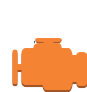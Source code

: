 <?xml version="1.0" encoding="UTF-8"?>
<dia:diagram xmlns:dia="http://www.lysator.liu.se/~alla/dia/">
  <dia:layer name="Fondo" visible="true" active="true">
    <dia:group>
      <dia:object type="Standard - Beziergon" version="0" id="O0">
        <dia:attribute name="obj_pos">
          <dia:point val="4.106,2.083"/>
        </dia:attribute>
        <dia:attribute name="obj_bb">
          <dia:rectangle val="0.6,1.322;4.3,3.933"/>
        </dia:attribute>
        <dia:attribute name="bez_points">
          <dia:point val="4.106,2.083"/>
          <dia:point val="3.971,2.083"/>
          <dia:point val="4.106,2.083"/>
          <dia:point val="3.971,2.083"/>
          <dia:point val="3.87,2.083"/>
          <dia:point val="3.788,2.139"/>
          <dia:point val="3.778,2.233"/>
          <dia:point val="3.555,2.233"/>
          <dia:point val="3.778,2.233"/>
          <dia:point val="3.555,2.233"/>
          <dia:point val="3.531,2.044"/>
          <dia:point val="3.457,1.883"/>
          <dia:point val="3.37,1.883"/>
          <dia:point val="3.312,1.883"/>
          <dia:point val="3.37,1.883"/>
          <dia:point val="3.312,1.883"/>
          <dia:point val="3,1.883"/>
          <dia:point val="3.312,1.883"/>
          <dia:point val="3,1.883"/>
          <dia:point val="3,1.822"/>
          <dia:point val="3,1.883"/>
          <dia:point val="3,1.822"/>
          <dia:point val="3,1.715"/>
          <dia:point val="2.954,1.633"/>
          <dia:point val="2.847,1.633"/>
          <dia:point val="2.6,1.633"/>
          <dia:point val="2.847,1.633"/>
          <dia:point val="2.6,1.633"/>
          <dia:point val="2.6,1.483"/>
          <dia:point val="2.6,1.633"/>
          <dia:point val="2.6,1.483"/>
          <dia:point val="2.901,1.483"/>
          <dia:point val="2.6,1.483"/>
          <dia:point val="2.901,1.483"/>
          <dia:point val="2.935,1.483"/>
          <dia:point val="3,1.434"/>
          <dia:point val="3,1.399"/>
          <dia:point val="3,1.339"/>
          <dia:point val="3,1.399"/>
          <dia:point val="3,1.339"/>
          <dia:point val="3,1.305"/>
          <dia:point val="2.935,1.333"/>
          <dia:point val="2.901,1.333"/>
          <dia:point val="1.826,1.333"/>
          <dia:point val="2.901,1.333"/>
          <dia:point val="1.826,1.333"/>
          <dia:point val="1.791,1.333"/>
          <dia:point val="1.75,1.305"/>
          <dia:point val="1.75,1.339"/>
          <dia:point val="1.75,1.399"/>
          <dia:point val="1.75,1.339"/>
          <dia:point val="1.75,1.399"/>
          <dia:point val="1.75,1.434"/>
          <dia:point val="1.791,1.483"/>
          <dia:point val="1.826,1.483"/>
          <dia:point val="2.15,1.483"/>
          <dia:point val="1.826,1.483"/>
          <dia:point val="2.15,1.483"/>
          <dia:point val="2.15,1.633"/>
          <dia:point val="2.15,1.483"/>
          <dia:point val="2.15,1.633"/>
          <dia:point val="1.879,1.633"/>
          <dia:point val="2.15,1.633"/>
          <dia:point val="1.879,1.633"/>
          <dia:point val="1.772,1.633"/>
          <dia:point val="1.65,1.715"/>
          <dia:point val="1.65,1.822"/>
          <dia:point val="1.65,1.883"/>
          <dia:point val="1.65,1.822"/>
          <dia:point val="1.65,1.883"/>
          <dia:point val="1.24,1.883"/>
          <dia:point val="1.65,1.883"/>
          <dia:point val="1.24,1.883"/>
          <dia:point val="1.133,1.883"/>
          <dia:point val="1.05,1.986"/>
          <dia:point val="1.05,2.093"/>
          <dia:point val="1.05,2.683"/>
          <dia:point val="1.05,2.093"/>
          <dia:point val="1.05,2.683"/>
          <dia:point val="0.8,2.683"/>
          <dia:point val="1.05,2.683"/>
          <dia:point val="0.8,2.683"/>
          <dia:point val="0.8,2.025"/>
          <dia:point val="0.8,2.683"/>
          <dia:point val="0.8,2.025"/>
          <dia:point val="0.8,1.988"/>
          <dia:point val="0.748,1.958"/>
          <dia:point val="0.7,1.958"/>
          <dia:point val="0.652,1.958"/>
          <dia:point val="0.6,1.988"/>
          <dia:point val="0.6,2.025"/>
          <dia:point val="0.6,3.575"/>
          <dia:point val="0.6,2.025"/>
          <dia:point val="0.6,3.575"/>
          <dia:point val="0.6,3.612"/>
          <dia:point val="0.652,3.642"/>
          <dia:point val="0.7,3.642"/>
          <dia:point val="0.748,3.642"/>
          <dia:point val="0.8,3.612"/>
          <dia:point val="0.8,3.575"/>
          <dia:point val="0.8,2.933"/>
          <dia:point val="0.8,3.575"/>
          <dia:point val="0.8,2.933"/>
          <dia:point val="1.05,2.933"/>
          <dia:point val="0.8,2.933"/>
          <dia:point val="1.05,2.933"/>
          <dia:point val="1.05,3.488"/>
          <dia:point val="1.05,2.933"/>
          <dia:point val="1.05,3.488"/>
          <dia:point val="1.05,3.595"/>
          <dia:point val="1.133,3.683"/>
          <dia:point val="1.24,3.683"/>
          <dia:point val="2.098,3.683"/>
          <dia:point val="1.24,3.683"/>
          <dia:point val="2.098,3.683"/>
          <dia:point val="2.131,3.833"/>
          <dia:point val="2.194,3.933"/>
          <dia:point val="2.266,3.933"/>
          <dia:point val="3.37,3.933"/>
          <dia:point val="2.266,3.933"/>
          <dia:point val="3.37,3.933"/>
          <dia:point val="3.465,3.933"/>
          <dia:point val="3.544,3.733"/>
          <dia:point val="3.561,3.533"/>
          <dia:point val="3.8,3.533"/>
          <dia:point val="3.561,3.533"/>
          <dia:point val="3.8,3.533"/>
          <dia:point val="3.8,3.565"/>
          <dia:point val="3.8,3.533"/>
          <dia:point val="3.8,3.565"/>
          <dia:point val="3.8,3.672"/>
          <dia:point val="3.864,3.733"/>
          <dia:point val="3.971,3.733"/>
          <dia:point val="4.106,3.733"/>
          <dia:point val="3.971,3.733"/>
          <dia:point val="4.106,3.733"/>
          <dia:point val="4.213,3.733"/>
          <dia:point val="4.3,3.672"/>
          <dia:point val="4.3,3.565"/>
          <dia:point val="4.3,2.267"/>
          <dia:point val="4.3,3.565"/>
          <dia:point val="4.3,2.267"/>
          <dia:point val="4.3,2.16"/>
          <dia:point val="4.213,2.083"/>
        </dia:attribute>
        <dia:attribute name="corner_types">
          <dia:enum val="-1548163272"/>
          <dia:enum val="0"/>
          <dia:enum val="0"/>
          <dia:enum val="0"/>
          <dia:enum val="0"/>
          <dia:enum val="0"/>
          <dia:enum val="0"/>
          <dia:enum val="0"/>
          <dia:enum val="0"/>
          <dia:enum val="0"/>
          <dia:enum val="0"/>
          <dia:enum val="0"/>
          <dia:enum val="0"/>
          <dia:enum val="0"/>
          <dia:enum val="0"/>
          <dia:enum val="0"/>
          <dia:enum val="0"/>
          <dia:enum val="0"/>
          <dia:enum val="0"/>
          <dia:enum val="0"/>
          <dia:enum val="0"/>
          <dia:enum val="0"/>
          <dia:enum val="0"/>
          <dia:enum val="0"/>
          <dia:enum val="0"/>
          <dia:enum val="0"/>
          <dia:enum val="0"/>
          <dia:enum val="0"/>
          <dia:enum val="0"/>
          <dia:enum val="0"/>
          <dia:enum val="0"/>
          <dia:enum val="0"/>
          <dia:enum val="0"/>
          <dia:enum val="0"/>
          <dia:enum val="0"/>
          <dia:enum val="0"/>
          <dia:enum val="0"/>
          <dia:enum val="0"/>
          <dia:enum val="0"/>
          <dia:enum val="0"/>
          <dia:enum val="0"/>
          <dia:enum val="0"/>
          <dia:enum val="0"/>
          <dia:enum val="0"/>
          <dia:enum val="0"/>
          <dia:enum val="0"/>
          <dia:enum val="0"/>
          <dia:enum val="0"/>
          <dia:enum val="0"/>
        </dia:attribute>
        <dia:attribute name="line_color">
          <dia:color val="#9d5125"/>
        </dia:attribute>
        <dia:attribute name="line_width">
          <dia:real val="0"/>
        </dia:attribute>
        <dia:attribute name="inner_color">
          <dia:color val="#9d5125"/>
        </dia:attribute>
        <dia:attribute name="show_background">
          <dia:boolean val="true"/>
        </dia:attribute>
      </dia:object>
      <dia:object type="Standard - Beziergon" version="0" id="O1">
        <dia:attribute name="obj_pos">
          <dia:point val="4.106,1.983"/>
        </dia:attribute>
        <dia:attribute name="obj_bb">
          <dia:rectangle val="0.6,1.283;4.3,3.833"/>
        </dia:attribute>
        <dia:attribute name="bez_points">
          <dia:point val="4.106,1.983"/>
          <dia:point val="3.971,1.983"/>
          <dia:point val="4.106,1.983"/>
          <dia:point val="3.971,1.983"/>
          <dia:point val="3.87,1.983"/>
          <dia:point val="3.788,2.039"/>
          <dia:point val="3.778,2.133"/>
          <dia:point val="3.555,2.133"/>
          <dia:point val="3.778,2.133"/>
          <dia:point val="3.555,2.133"/>
          <dia:point val="3.531,1.944"/>
          <dia:point val="3.457,1.783"/>
          <dia:point val="3.37,1.783"/>
          <dia:point val="3.312,1.783"/>
          <dia:point val="3.37,1.783"/>
          <dia:point val="3.312,1.783"/>
          <dia:point val="3,1.783"/>
          <dia:point val="3.312,1.783"/>
          <dia:point val="3,1.783"/>
          <dia:point val="3,1.722"/>
          <dia:point val="3,1.783"/>
          <dia:point val="3,1.722"/>
          <dia:point val="3,1.615"/>
          <dia:point val="2.954,1.533"/>
          <dia:point val="2.847,1.533"/>
          <dia:point val="2.6,1.533"/>
          <dia:point val="2.847,1.533"/>
          <dia:point val="2.6,1.533"/>
          <dia:point val="2.6,1.433"/>
          <dia:point val="2.6,1.533"/>
          <dia:point val="2.6,1.433"/>
          <dia:point val="2.901,1.433"/>
          <dia:point val="2.6,1.433"/>
          <dia:point val="2.901,1.433"/>
          <dia:point val="2.935,1.433"/>
          <dia:point val="3,1.384"/>
          <dia:point val="3,1.349"/>
          <dia:point val="3,1.339"/>
          <dia:point val="3,1.349"/>
          <dia:point val="3,1.339"/>
          <dia:point val="3,1.305"/>
          <dia:point val="2.935,1.283"/>
          <dia:point val="2.901,1.283"/>
          <dia:point val="1.826,1.283"/>
          <dia:point val="2.901,1.283"/>
          <dia:point val="1.826,1.283"/>
          <dia:point val="1.791,1.283"/>
          <dia:point val="1.75,1.305"/>
          <dia:point val="1.75,1.339"/>
          <dia:point val="1.75,1.349"/>
          <dia:point val="1.75,1.339"/>
          <dia:point val="1.75,1.349"/>
          <dia:point val="1.75,1.384"/>
          <dia:point val="1.791,1.433"/>
          <dia:point val="1.826,1.433"/>
          <dia:point val="2.15,1.433"/>
          <dia:point val="1.826,1.433"/>
          <dia:point val="2.15,1.433"/>
          <dia:point val="2.15,1.533"/>
          <dia:point val="2.15,1.433"/>
          <dia:point val="2.15,1.533"/>
          <dia:point val="1.879,1.533"/>
          <dia:point val="2.15,1.533"/>
          <dia:point val="1.879,1.533"/>
          <dia:point val="1.772,1.533"/>
          <dia:point val="1.65,1.615"/>
          <dia:point val="1.65,1.722"/>
          <dia:point val="1.65,1.783"/>
          <dia:point val="1.65,1.722"/>
          <dia:point val="1.65,1.783"/>
          <dia:point val="1.24,1.783"/>
          <dia:point val="1.65,1.783"/>
          <dia:point val="1.24,1.783"/>
          <dia:point val="1.133,1.783"/>
          <dia:point val="1.05,1.886"/>
          <dia:point val="1.05,1.993"/>
          <dia:point val="1.05,2.583"/>
          <dia:point val="1.05,1.993"/>
          <dia:point val="1.05,2.583"/>
          <dia:point val="0.8,2.583"/>
          <dia:point val="1.05,2.583"/>
          <dia:point val="0.8,2.583"/>
          <dia:point val="0.8,1.925"/>
          <dia:point val="0.8,2.583"/>
          <dia:point val="0.8,1.925"/>
          <dia:point val="0.8,1.888"/>
          <dia:point val="0.748,1.858"/>
          <dia:point val="0.7,1.858"/>
          <dia:point val="0.652,1.858"/>
          <dia:point val="0.6,1.888"/>
          <dia:point val="0.6,1.925"/>
          <dia:point val="0.6,3.475"/>
          <dia:point val="0.6,1.925"/>
          <dia:point val="0.6,3.475"/>
          <dia:point val="0.6,3.512"/>
          <dia:point val="0.652,3.542"/>
          <dia:point val="0.7,3.542"/>
          <dia:point val="0.748,3.542"/>
          <dia:point val="0.8,3.512"/>
          <dia:point val="0.8,3.475"/>
          <dia:point val="0.8,2.833"/>
          <dia:point val="0.8,3.475"/>
          <dia:point val="0.8,2.833"/>
          <dia:point val="1.05,2.833"/>
          <dia:point val="0.8,2.833"/>
          <dia:point val="1.05,2.833"/>
          <dia:point val="1.05,3.388"/>
          <dia:point val="1.05,2.833"/>
          <dia:point val="1.05,3.388"/>
          <dia:point val="1.05,3.495"/>
          <dia:point val="1.133,3.583"/>
          <dia:point val="1.24,3.583"/>
          <dia:point val="2.098,3.583"/>
          <dia:point val="1.24,3.583"/>
          <dia:point val="2.098,3.583"/>
          <dia:point val="2.131,3.733"/>
          <dia:point val="2.194,3.833"/>
          <dia:point val="2.266,3.833"/>
          <dia:point val="3.37,3.833"/>
          <dia:point val="2.266,3.833"/>
          <dia:point val="3.37,3.833"/>
          <dia:point val="3.465,3.833"/>
          <dia:point val="3.544,3.633"/>
          <dia:point val="3.561,3.433"/>
          <dia:point val="3.8,3.433"/>
          <dia:point val="3.561,3.433"/>
          <dia:point val="3.8,3.433"/>
          <dia:point val="3.8,3.465"/>
          <dia:point val="3.8,3.433"/>
          <dia:point val="3.8,3.465"/>
          <dia:point val="3.8,3.572"/>
          <dia:point val="3.864,3.633"/>
          <dia:point val="3.971,3.633"/>
          <dia:point val="4.106,3.633"/>
          <dia:point val="3.971,3.633"/>
          <dia:point val="4.106,3.633"/>
          <dia:point val="4.213,3.633"/>
          <dia:point val="4.3,3.572"/>
          <dia:point val="4.3,3.465"/>
          <dia:point val="4.3,2.167"/>
          <dia:point val="4.3,3.465"/>
          <dia:point val="4.3,2.167"/>
          <dia:point val="4.3,2.06"/>
          <dia:point val="4.213,1.983"/>
        </dia:attribute>
        <dia:attribute name="corner_types">
          <dia:enum val="-1548163272"/>
          <dia:enum val="0"/>
          <dia:enum val="0"/>
          <dia:enum val="0"/>
          <dia:enum val="0"/>
          <dia:enum val="0"/>
          <dia:enum val="0"/>
          <dia:enum val="0"/>
          <dia:enum val="0"/>
          <dia:enum val="0"/>
          <dia:enum val="0"/>
          <dia:enum val="0"/>
          <dia:enum val="0"/>
          <dia:enum val="0"/>
          <dia:enum val="0"/>
          <dia:enum val="0"/>
          <dia:enum val="0"/>
          <dia:enum val="0"/>
          <dia:enum val="0"/>
          <dia:enum val="0"/>
          <dia:enum val="0"/>
          <dia:enum val="0"/>
          <dia:enum val="0"/>
          <dia:enum val="0"/>
          <dia:enum val="0"/>
          <dia:enum val="0"/>
          <dia:enum val="0"/>
          <dia:enum val="0"/>
          <dia:enum val="0"/>
          <dia:enum val="0"/>
          <dia:enum val="0"/>
          <dia:enum val="0"/>
          <dia:enum val="0"/>
          <dia:enum val="0"/>
          <dia:enum val="0"/>
          <dia:enum val="0"/>
          <dia:enum val="0"/>
          <dia:enum val="0"/>
          <dia:enum val="0"/>
          <dia:enum val="0"/>
          <dia:enum val="0"/>
          <dia:enum val="0"/>
          <dia:enum val="0"/>
          <dia:enum val="0"/>
          <dia:enum val="0"/>
          <dia:enum val="0"/>
          <dia:enum val="0"/>
          <dia:enum val="0"/>
          <dia:enum val="0"/>
        </dia:attribute>
        <dia:attribute name="line_color">
          <dia:color val="#f48334"/>
        </dia:attribute>
        <dia:attribute name="line_width">
          <dia:real val="0"/>
        </dia:attribute>
        <dia:attribute name="inner_color">
          <dia:color val="#f48334"/>
        </dia:attribute>
        <dia:attribute name="show_background">
          <dia:boolean val="true"/>
        </dia:attribute>
      </dia:object>
    </dia:group>
    <dia:group>
      <dia:group>
        <dia:group>
          <dia:object type="Standard - Polygon" version="0" id="O2">
            <dia:attribute name="obj_pos">
              <dia:point val="1.674,1.443"/>
            </dia:attribute>
            <dia:attribute name="obj_bb">
              <dia:rectangle val="1.673,1.443;1.674,1.446"/>
            </dia:attribute>
            <dia:attribute name="poly_points">
              <dia:point val="1.674,1.443"/>
              <dia:point val="1.674,1.446"/>
              <dia:point val="1.673,1.444"/>
            </dia:attribute>
            <dia:attribute name="line_color">
              <dia:color val="#19486f"/>
            </dia:attribute>
            <dia:attribute name="line_width">
              <dia:real val="0"/>
            </dia:attribute>
            <dia:attribute name="inner_color">
              <dia:color val="#19486f"/>
            </dia:attribute>
            <dia:attribute name="show_background">
              <dia:boolean val="true"/>
            </dia:attribute>
          </dia:object>
        </dia:group>
      </dia:group>
      <dia:group>
        <dia:object type="Standard - Text" version="1" id="O3">
          <dia:attribute name="obj_pos">
            <dia:point val="0,0"/>
          </dia:attribute>
          <dia:attribute name="obj_bb">
            <dia:rectangle val="0,-0.595;2.695,0.15"/>
          </dia:attribute>
          <dia:attribute name="text">
            <dia:composite type="text">
              <dia:attribute name="string">
                <dia:string>#MapR M3#</dia:string>
              </dia:attribute>
              <dia:attribute name="font">
                <dia:font family="monospace" style="0" name="Courier"/>
              </dia:attribute>
              <dia:attribute name="height">
                <dia:real val="0.8"/>
              </dia:attribute>
              <dia:attribute name="pos">
                <dia:point val="0,0"/>
              </dia:attribute>
              <dia:attribute name="color">
                <dia:color val="#ffffff"/>
              </dia:attribute>
              <dia:attribute name="alignment">
                <dia:enum val="0"/>
              </dia:attribute>
            </dia:composite>
          </dia:attribute>
          <dia:attribute name="valign">
            <dia:enum val="3"/>
          </dia:attribute>
        </dia:object>
      </dia:group>
    </dia:group>
  </dia:layer>
</dia:diagram>
